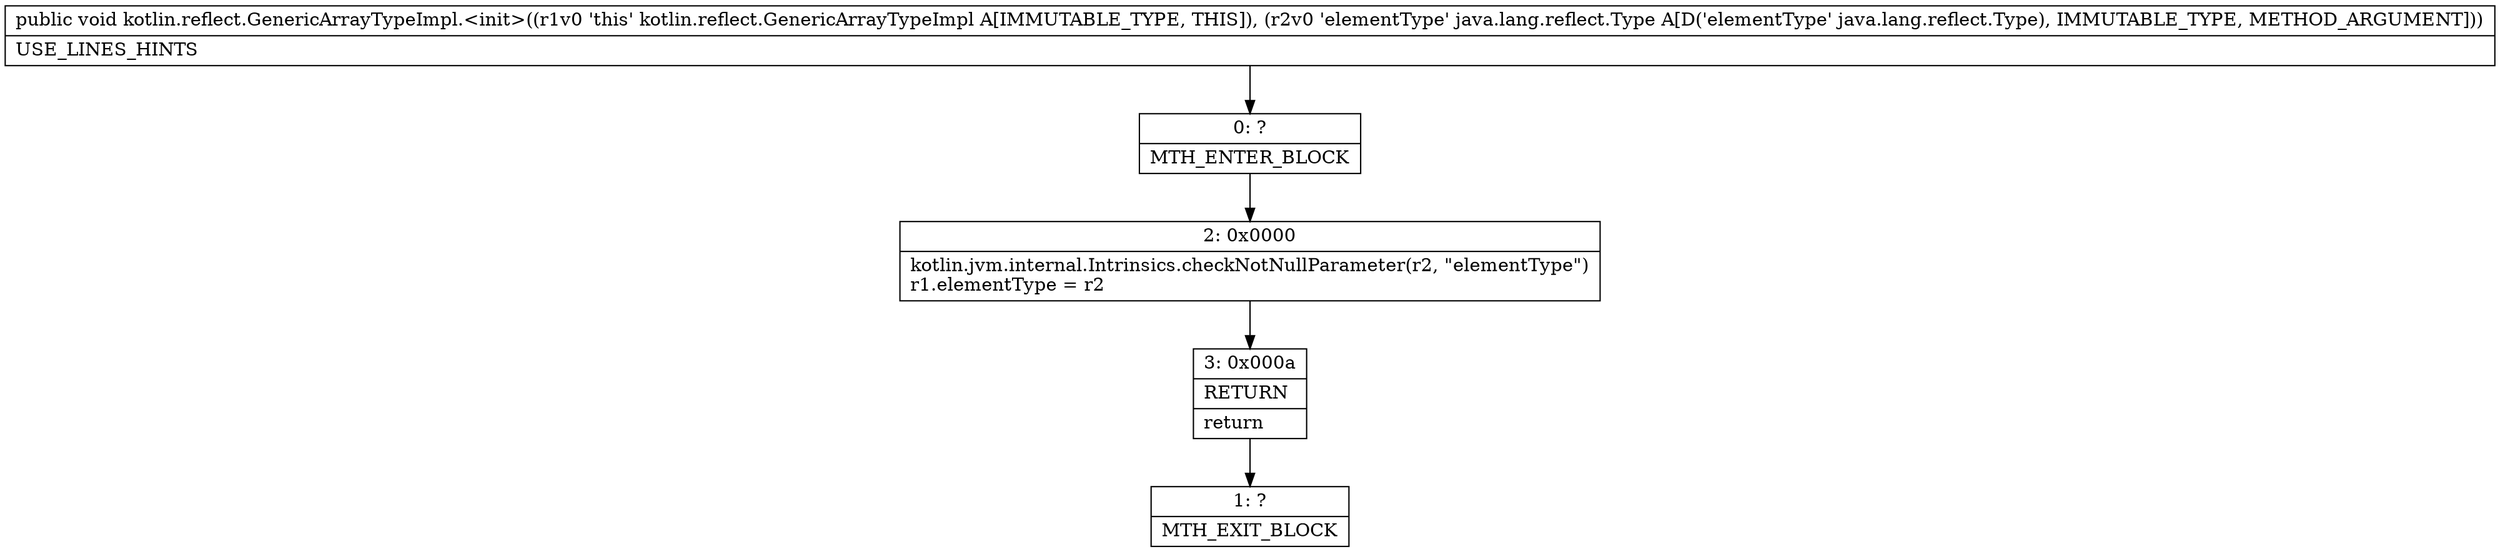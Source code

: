 digraph "CFG forkotlin.reflect.GenericArrayTypeImpl.\<init\>(Ljava\/lang\/reflect\/Type;)V" {
Node_0 [shape=record,label="{0\:\ ?|MTH_ENTER_BLOCK\l}"];
Node_2 [shape=record,label="{2\:\ 0x0000|kotlin.jvm.internal.Intrinsics.checkNotNullParameter(r2, \"elementType\")\lr1.elementType = r2\l}"];
Node_3 [shape=record,label="{3\:\ 0x000a|RETURN\l|return\l}"];
Node_1 [shape=record,label="{1\:\ ?|MTH_EXIT_BLOCK\l}"];
MethodNode[shape=record,label="{public void kotlin.reflect.GenericArrayTypeImpl.\<init\>((r1v0 'this' kotlin.reflect.GenericArrayTypeImpl A[IMMUTABLE_TYPE, THIS]), (r2v0 'elementType' java.lang.reflect.Type A[D('elementType' java.lang.reflect.Type), IMMUTABLE_TYPE, METHOD_ARGUMENT]))  | USE_LINES_HINTS\l}"];
MethodNode -> Node_0;Node_0 -> Node_2;
Node_2 -> Node_3;
Node_3 -> Node_1;
}

